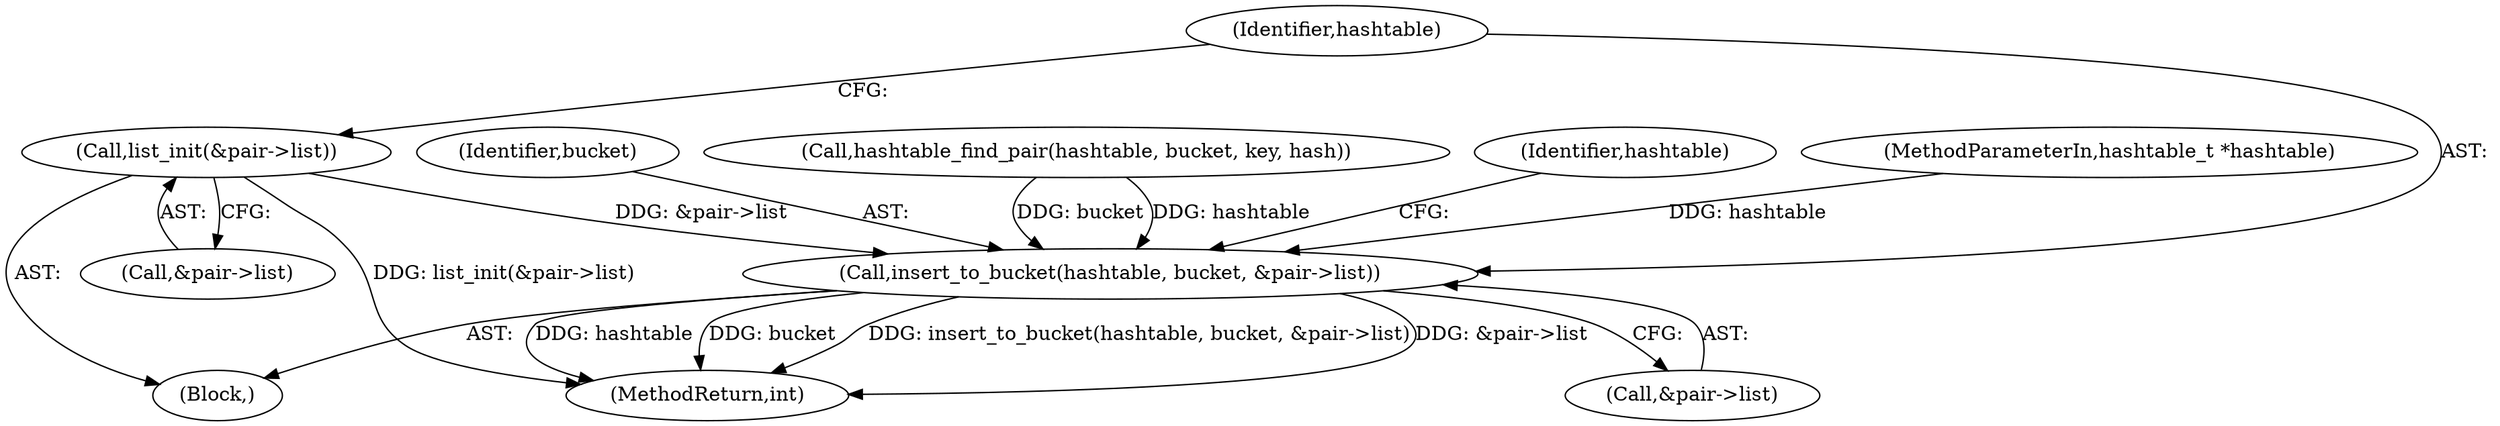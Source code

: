 digraph "0_jansson_8f80c2d83808150724d31793e6ade92749b1faa4_6@pointer" {
"1000205" [label="(Call,list_init(&pair->list))"];
"1000210" [label="(Call,insert_to_bucket(hashtable, bucket, &pair->list))"];
"1000103" [label="(MethodParameterIn,hashtable_t *hashtable)"];
"1000205" [label="(Call,list_init(&pair->list))"];
"1000211" [label="(Identifier,hashtable)"];
"1000212" [label="(Identifier,bucket)"];
"1000167" [label="(Block,)"];
"1000206" [label="(Call,&pair->list)"];
"1000213" [label="(Call,&pair->list)"];
"1000149" [label="(Call,hashtable_find_pair(hashtable, bucket, key, hash))"];
"1000223" [label="(MethodReturn,int)"];
"1000210" [label="(Call,insert_to_bucket(hashtable, bucket, &pair->list))"];
"1000219" [label="(Identifier,hashtable)"];
"1000205" -> "1000167"  [label="AST: "];
"1000205" -> "1000206"  [label="CFG: "];
"1000206" -> "1000205"  [label="AST: "];
"1000211" -> "1000205"  [label="CFG: "];
"1000205" -> "1000223"  [label="DDG: list_init(&pair->list)"];
"1000205" -> "1000210"  [label="DDG: &pair->list"];
"1000210" -> "1000167"  [label="AST: "];
"1000210" -> "1000213"  [label="CFG: "];
"1000211" -> "1000210"  [label="AST: "];
"1000212" -> "1000210"  [label="AST: "];
"1000213" -> "1000210"  [label="AST: "];
"1000219" -> "1000210"  [label="CFG: "];
"1000210" -> "1000223"  [label="DDG: bucket"];
"1000210" -> "1000223"  [label="DDG: insert_to_bucket(hashtable, bucket, &pair->list)"];
"1000210" -> "1000223"  [label="DDG: &pair->list"];
"1000210" -> "1000223"  [label="DDG: hashtable"];
"1000149" -> "1000210"  [label="DDG: hashtable"];
"1000149" -> "1000210"  [label="DDG: bucket"];
"1000103" -> "1000210"  [label="DDG: hashtable"];
}
